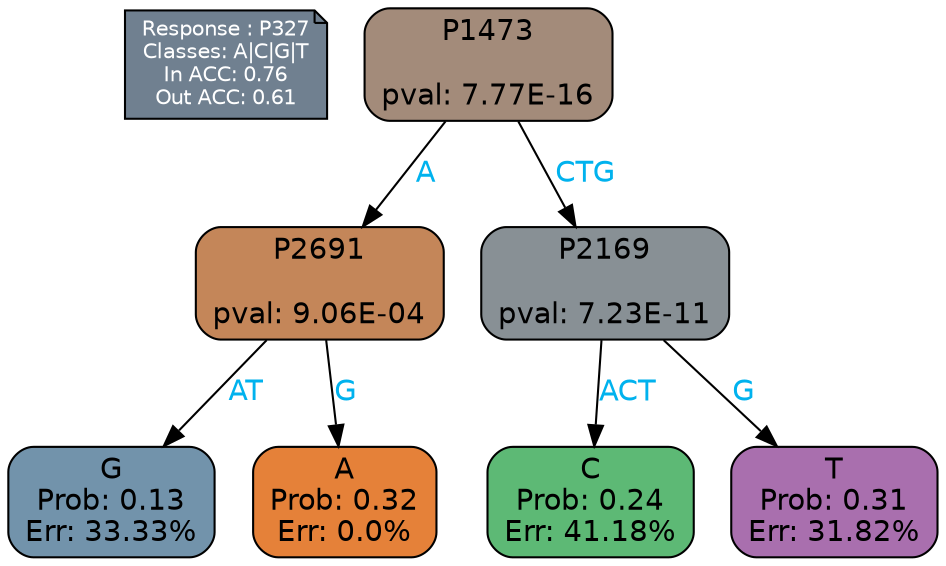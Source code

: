 digraph Tree {
node [shape=box, style="filled, rounded", color="black", fontname=helvetica] ;
graph [ranksep=equally, splines=polylines, bgcolor=transparent, dpi=600] ;
edge [fontname=helvetica] ;
LEGEND [label="Response : P327
Classes: A|C|G|T
In ACC: 0.76
Out ACC: 0.61
",shape=note,align=left,style=filled,fillcolor="slategray",fontcolor="white",fontsize=10];1 [label="P1473

pval: 7.77E-16", fillcolor="#a38b7a"] ;
2 [label="P2691

pval: 9.06E-04", fillcolor="#c48659"] ;
3 [label="G
Prob: 0.13
Err: 33.33%", fillcolor="#7293ab"] ;
4 [label="A
Prob: 0.32
Err: 0.0%", fillcolor="#e58139"] ;
5 [label="P2169

pval: 7.23E-11", fillcolor="#889095"] ;
6 [label="C
Prob: 0.24
Err: 41.18%", fillcolor="#5db975"] ;
7 [label="T
Prob: 0.31
Err: 31.82%", fillcolor="#a96fae"] ;
1 -> 2 [label="A",fontcolor=deepskyblue2] ;
1 -> 5 [label="CTG",fontcolor=deepskyblue2] ;
2 -> 3 [label="AT",fontcolor=deepskyblue2] ;
2 -> 4 [label="G",fontcolor=deepskyblue2] ;
5 -> 6 [label="ACT",fontcolor=deepskyblue2] ;
5 -> 7 [label="G",fontcolor=deepskyblue2] ;
{rank = same; 3;4;6;7;}{rank = same; LEGEND;1;}}